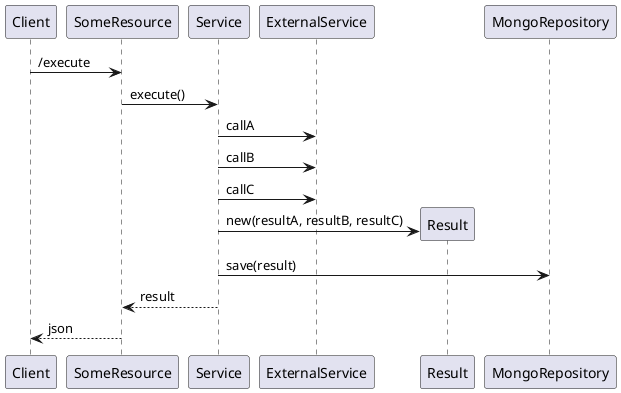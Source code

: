 @startuml
Client -> SomeResource: /execute
SomeResource -> Service: execute()
Service -> ExternalService: callA
Service -> ExternalService: callB
Service -> ExternalService: callC
create Result
Service -> Result: new(resultA, resultB, resultC)
Service -> MongoRepository: save(result)
Service --> SomeResource: result
SomeResource --> Client: json
@enduml
